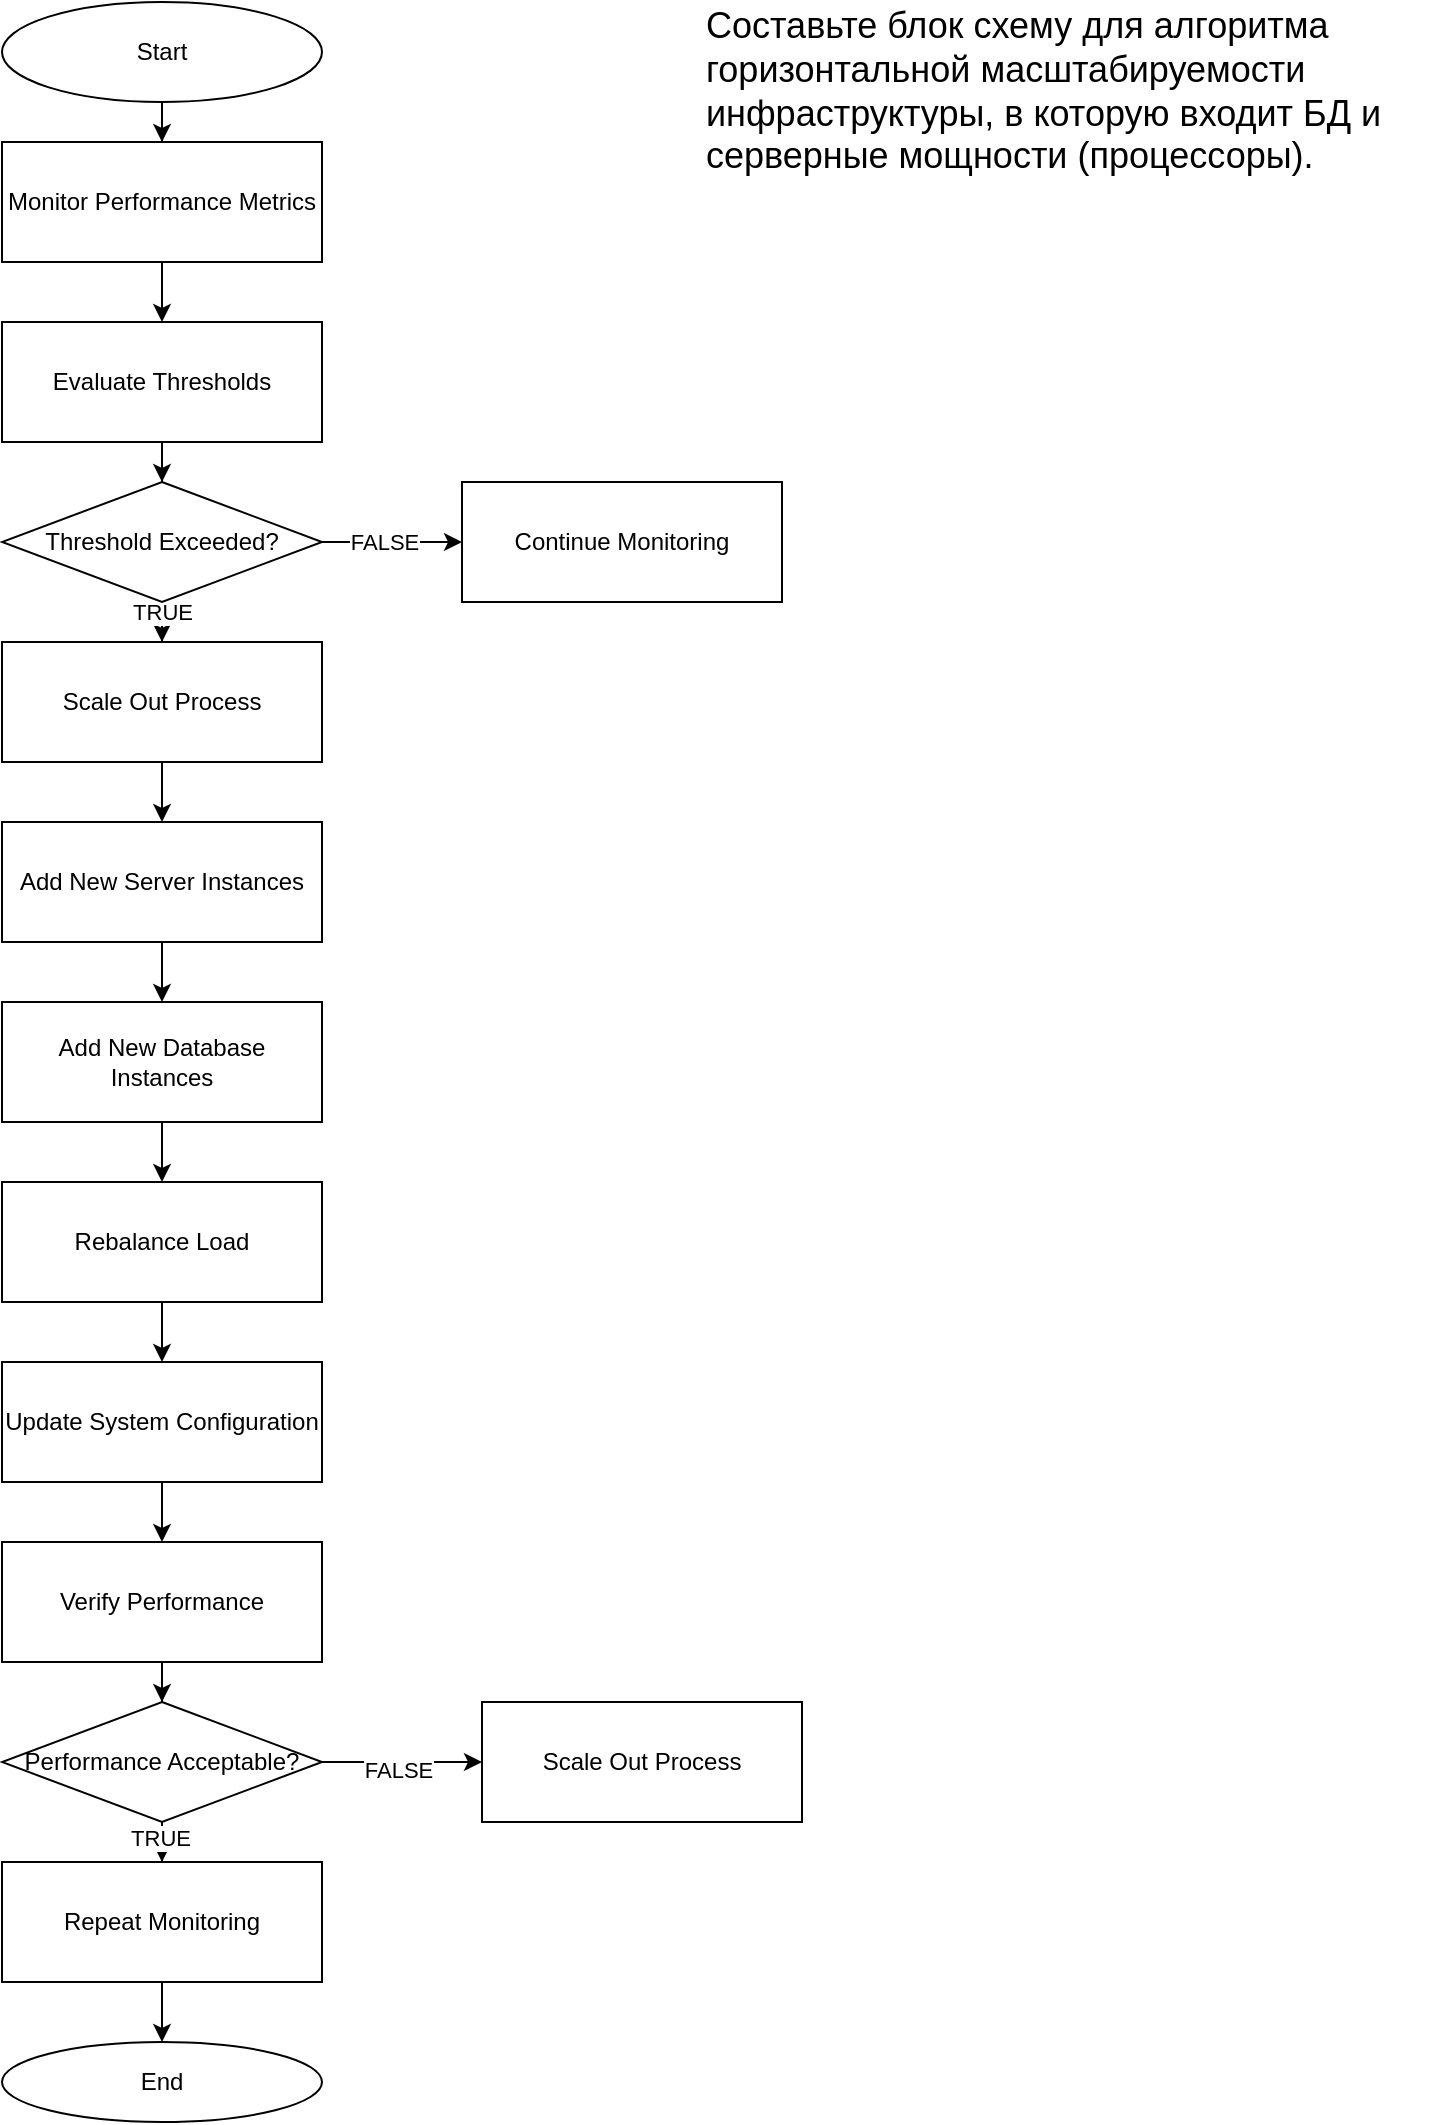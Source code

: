 <mxfile version="24.4.0" type="device">
  <diagram name="Страница — 1" id="PZNePvbb96YA9LaB6YvR">
    <mxGraphModel dx="1290" dy="629" grid="1" gridSize="10" guides="1" tooltips="1" connect="1" arrows="1" fold="1" page="1" pageScale="1" pageWidth="827" pageHeight="1169" math="0" shadow="0">
      <root>
        <mxCell id="0" />
        <mxCell id="1" parent="0" />
        <mxCell id="bLP7U-DRUazNZ7qZVQsi-23" style="edgeStyle=orthogonalEdgeStyle;rounded=0;orthogonalLoop=1;jettySize=auto;html=1;entryX=0.5;entryY=0;entryDx=0;entryDy=0;" edge="1" parent="1" source="bLP7U-DRUazNZ7qZVQsi-1" target="bLP7U-DRUazNZ7qZVQsi-2">
          <mxGeometry relative="1" as="geometry" />
        </mxCell>
        <mxCell id="bLP7U-DRUazNZ7qZVQsi-1" value="Start" style="ellipse;whiteSpace=wrap;html=1;" vertex="1" parent="1">
          <mxGeometry x="80" y="10" width="160" height="50" as="geometry" />
        </mxCell>
        <mxCell id="bLP7U-DRUazNZ7qZVQsi-24" style="edgeStyle=orthogonalEdgeStyle;rounded=0;orthogonalLoop=1;jettySize=auto;html=1;entryX=0.5;entryY=0;entryDx=0;entryDy=0;" edge="1" parent="1" source="bLP7U-DRUazNZ7qZVQsi-2" target="bLP7U-DRUazNZ7qZVQsi-4">
          <mxGeometry relative="1" as="geometry" />
        </mxCell>
        <mxCell id="bLP7U-DRUazNZ7qZVQsi-2" value="Monitor Performance Metrics" style="rounded=0;whiteSpace=wrap;html=1;" vertex="1" parent="1">
          <mxGeometry x="80" y="80" width="160" height="60" as="geometry" />
        </mxCell>
        <mxCell id="bLP7U-DRUazNZ7qZVQsi-26" style="edgeStyle=orthogonalEdgeStyle;rounded=0;orthogonalLoop=1;jettySize=auto;html=1;entryX=0.5;entryY=0;entryDx=0;entryDy=0;" edge="1" parent="1" source="bLP7U-DRUazNZ7qZVQsi-4" target="bLP7U-DRUazNZ7qZVQsi-5">
          <mxGeometry relative="1" as="geometry" />
        </mxCell>
        <mxCell id="bLP7U-DRUazNZ7qZVQsi-4" value="Evaluate Thresholds" style="rounded=0;whiteSpace=wrap;html=1;" vertex="1" parent="1">
          <mxGeometry x="80" y="170" width="160" height="60" as="geometry" />
        </mxCell>
        <mxCell id="bLP7U-DRUazNZ7qZVQsi-27" style="edgeStyle=orthogonalEdgeStyle;rounded=0;orthogonalLoop=1;jettySize=auto;html=1;entryX=0.5;entryY=0;entryDx=0;entryDy=0;" edge="1" parent="1" source="bLP7U-DRUazNZ7qZVQsi-5" target="bLP7U-DRUazNZ7qZVQsi-7">
          <mxGeometry relative="1" as="geometry" />
        </mxCell>
        <mxCell id="bLP7U-DRUazNZ7qZVQsi-44" value="TRUE" style="edgeLabel;html=1;align=center;verticalAlign=middle;resizable=0;points=[];" vertex="1" connectable="0" parent="bLP7U-DRUazNZ7qZVQsi-27">
          <mxGeometry x="0.493" relative="1" as="geometry">
            <mxPoint as="offset" />
          </mxGeometry>
        </mxCell>
        <mxCell id="bLP7U-DRUazNZ7qZVQsi-43" style="edgeStyle=orthogonalEdgeStyle;rounded=0;orthogonalLoop=1;jettySize=auto;html=1;exitX=1;exitY=0.5;exitDx=0;exitDy=0;" edge="1" parent="1" source="bLP7U-DRUazNZ7qZVQsi-5" target="bLP7U-DRUazNZ7qZVQsi-6">
          <mxGeometry relative="1" as="geometry" />
        </mxCell>
        <mxCell id="bLP7U-DRUazNZ7qZVQsi-45" value="FALSE" style="edgeLabel;html=1;align=center;verticalAlign=middle;resizable=0;points=[];" vertex="1" connectable="0" parent="bLP7U-DRUazNZ7qZVQsi-43">
          <mxGeometry x="-0.56" y="-1" relative="1" as="geometry">
            <mxPoint x="15" y="-1" as="offset" />
          </mxGeometry>
        </mxCell>
        <mxCell id="bLP7U-DRUazNZ7qZVQsi-5" value="Threshold Exceeded?" style="rhombus;whiteSpace=wrap;html=1;" vertex="1" parent="1">
          <mxGeometry x="80" y="250" width="160" height="60" as="geometry" />
        </mxCell>
        <mxCell id="bLP7U-DRUazNZ7qZVQsi-6" value="Continue Monitoring" style="rounded=0;whiteSpace=wrap;html=1;" vertex="1" parent="1">
          <mxGeometry x="310" y="250" width="160" height="60" as="geometry" />
        </mxCell>
        <mxCell id="bLP7U-DRUazNZ7qZVQsi-28" style="edgeStyle=orthogonalEdgeStyle;rounded=0;orthogonalLoop=1;jettySize=auto;html=1;entryX=0.5;entryY=0;entryDx=0;entryDy=0;" edge="1" parent="1" source="bLP7U-DRUazNZ7qZVQsi-7" target="bLP7U-DRUazNZ7qZVQsi-8">
          <mxGeometry relative="1" as="geometry" />
        </mxCell>
        <mxCell id="bLP7U-DRUazNZ7qZVQsi-7" value="Scale Out Process" style="rounded=0;whiteSpace=wrap;html=1;" vertex="1" parent="1">
          <mxGeometry x="80" y="330" width="160" height="60" as="geometry" />
        </mxCell>
        <mxCell id="bLP7U-DRUazNZ7qZVQsi-29" style="edgeStyle=orthogonalEdgeStyle;rounded=0;orthogonalLoop=1;jettySize=auto;html=1;entryX=0.5;entryY=0;entryDx=0;entryDy=0;" edge="1" parent="1" source="bLP7U-DRUazNZ7qZVQsi-8" target="bLP7U-DRUazNZ7qZVQsi-9">
          <mxGeometry relative="1" as="geometry" />
        </mxCell>
        <mxCell id="bLP7U-DRUazNZ7qZVQsi-8" value="Add New Server Instances" style="rounded=0;whiteSpace=wrap;html=1;" vertex="1" parent="1">
          <mxGeometry x="80" y="420" width="160" height="60" as="geometry" />
        </mxCell>
        <mxCell id="bLP7U-DRUazNZ7qZVQsi-30" style="edgeStyle=orthogonalEdgeStyle;rounded=0;orthogonalLoop=1;jettySize=auto;html=1;entryX=0.5;entryY=0;entryDx=0;entryDy=0;" edge="1" parent="1" source="bLP7U-DRUazNZ7qZVQsi-9" target="bLP7U-DRUazNZ7qZVQsi-10">
          <mxGeometry relative="1" as="geometry" />
        </mxCell>
        <mxCell id="bLP7U-DRUazNZ7qZVQsi-9" value="Add New Database Instances" style="rounded=0;whiteSpace=wrap;html=1;" vertex="1" parent="1">
          <mxGeometry x="80" y="510" width="160" height="60" as="geometry" />
        </mxCell>
        <mxCell id="bLP7U-DRUazNZ7qZVQsi-31" style="edgeStyle=orthogonalEdgeStyle;rounded=0;orthogonalLoop=1;jettySize=auto;html=1;entryX=0.5;entryY=0;entryDx=0;entryDy=0;" edge="1" parent="1" source="bLP7U-DRUazNZ7qZVQsi-10" target="bLP7U-DRUazNZ7qZVQsi-11">
          <mxGeometry relative="1" as="geometry" />
        </mxCell>
        <mxCell id="bLP7U-DRUazNZ7qZVQsi-10" value="Rebalance Load" style="rounded=0;whiteSpace=wrap;html=1;" vertex="1" parent="1">
          <mxGeometry x="80" y="600" width="160" height="60" as="geometry" />
        </mxCell>
        <mxCell id="bLP7U-DRUazNZ7qZVQsi-32" style="edgeStyle=orthogonalEdgeStyle;rounded=0;orthogonalLoop=1;jettySize=auto;html=1;entryX=0.5;entryY=0;entryDx=0;entryDy=0;" edge="1" parent="1" source="bLP7U-DRUazNZ7qZVQsi-11" target="bLP7U-DRUazNZ7qZVQsi-12">
          <mxGeometry relative="1" as="geometry" />
        </mxCell>
        <mxCell id="bLP7U-DRUazNZ7qZVQsi-11" value="Update System Configuration" style="rounded=0;whiteSpace=wrap;html=1;" vertex="1" parent="1">
          <mxGeometry x="80" y="690" width="160" height="60" as="geometry" />
        </mxCell>
        <mxCell id="bLP7U-DRUazNZ7qZVQsi-33" style="edgeStyle=orthogonalEdgeStyle;rounded=0;orthogonalLoop=1;jettySize=auto;html=1;entryX=0.5;entryY=0;entryDx=0;entryDy=0;" edge="1" parent="1" source="bLP7U-DRUazNZ7qZVQsi-12" target="bLP7U-DRUazNZ7qZVQsi-13">
          <mxGeometry relative="1" as="geometry" />
        </mxCell>
        <mxCell id="bLP7U-DRUazNZ7qZVQsi-12" value="Verify Performance" style="rounded=0;whiteSpace=wrap;html=1;" vertex="1" parent="1">
          <mxGeometry x="80" y="780" width="160" height="60" as="geometry" />
        </mxCell>
        <mxCell id="bLP7U-DRUazNZ7qZVQsi-34" style="edgeStyle=orthogonalEdgeStyle;rounded=0;orthogonalLoop=1;jettySize=auto;html=1;entryX=0.5;entryY=0;entryDx=0;entryDy=0;" edge="1" parent="1" source="bLP7U-DRUazNZ7qZVQsi-13" target="bLP7U-DRUazNZ7qZVQsi-15">
          <mxGeometry relative="1" as="geometry" />
        </mxCell>
        <mxCell id="bLP7U-DRUazNZ7qZVQsi-41" value="TRUE" style="edgeLabel;html=1;align=center;verticalAlign=middle;resizable=0;points=[];" vertex="1" connectable="0" parent="bLP7U-DRUazNZ7qZVQsi-34">
          <mxGeometry x="0.587" y="-1" relative="1" as="geometry">
            <mxPoint as="offset" />
          </mxGeometry>
        </mxCell>
        <mxCell id="bLP7U-DRUazNZ7qZVQsi-38" style="edgeStyle=orthogonalEdgeStyle;rounded=0;orthogonalLoop=1;jettySize=auto;html=1;exitX=1;exitY=0.5;exitDx=0;exitDy=0;entryX=0;entryY=0.5;entryDx=0;entryDy=0;" edge="1" parent="1" source="bLP7U-DRUazNZ7qZVQsi-13" target="bLP7U-DRUazNZ7qZVQsi-14">
          <mxGeometry relative="1" as="geometry" />
        </mxCell>
        <mxCell id="bLP7U-DRUazNZ7qZVQsi-40" value="FALSE" style="edgeLabel;html=1;align=center;verticalAlign=middle;resizable=0;points=[];" vertex="1" connectable="0" parent="bLP7U-DRUazNZ7qZVQsi-38">
          <mxGeometry x="-0.06" y="-4" relative="1" as="geometry">
            <mxPoint as="offset" />
          </mxGeometry>
        </mxCell>
        <mxCell id="bLP7U-DRUazNZ7qZVQsi-13" value="Performance Acceptable?" style="rhombus;whiteSpace=wrap;html=1;" vertex="1" parent="1">
          <mxGeometry x="80" y="860" width="160" height="60" as="geometry" />
        </mxCell>
        <mxCell id="bLP7U-DRUazNZ7qZVQsi-14" value="Scale Out Process" style="rounded=0;whiteSpace=wrap;html=1;" vertex="1" parent="1">
          <mxGeometry x="320" y="860" width="160" height="60" as="geometry" />
        </mxCell>
        <mxCell id="bLP7U-DRUazNZ7qZVQsi-35" style="edgeStyle=orthogonalEdgeStyle;rounded=0;orthogonalLoop=1;jettySize=auto;html=1;entryX=0.5;entryY=0;entryDx=0;entryDy=0;" edge="1" parent="1" source="bLP7U-DRUazNZ7qZVQsi-15" target="bLP7U-DRUazNZ7qZVQsi-16">
          <mxGeometry relative="1" as="geometry" />
        </mxCell>
        <mxCell id="bLP7U-DRUazNZ7qZVQsi-15" value="Repeat Monitoring" style="rounded=0;whiteSpace=wrap;html=1;" vertex="1" parent="1">
          <mxGeometry x="80" y="940" width="160" height="60" as="geometry" />
        </mxCell>
        <mxCell id="bLP7U-DRUazNZ7qZVQsi-16" value="End" style="ellipse;whiteSpace=wrap;html=1;" vertex="1" parent="1">
          <mxGeometry x="80" y="1030" width="160" height="40" as="geometry" />
        </mxCell>
        <mxCell id="bLP7U-DRUazNZ7qZVQsi-17" value="&lt;div style=&quot;&quot;&gt;&lt;span style=&quot;font-size: 18px; background-color: rgb(255, 255, 255); font-family: NaMU, Arial, sans-serif; white-space-collapse: preserve;&quot;&gt;Составьте блок схему для алгоритма горизонтальной масштабируемости инфраструктуры, в которую входит БД и серверные мощности (процессоры).&lt;/span&gt;&lt;/div&gt;" style="text;html=1;align=left;verticalAlign=middle;whiteSpace=wrap;rounded=0;" vertex="1" parent="1">
          <mxGeometry x="430" y="10" width="370" height="90" as="geometry" />
        </mxCell>
      </root>
    </mxGraphModel>
  </diagram>
</mxfile>
